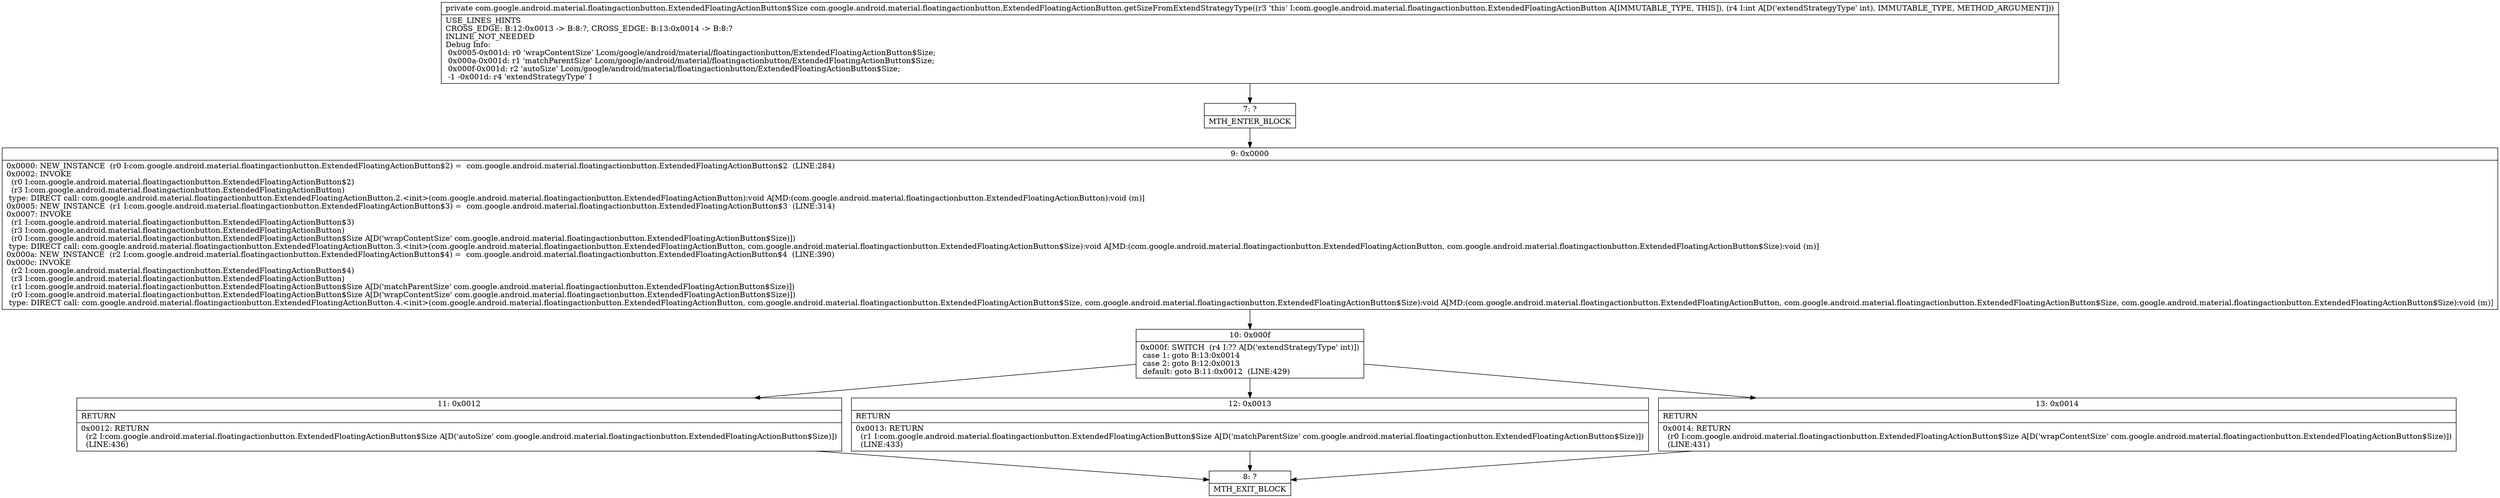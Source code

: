 digraph "CFG forcom.google.android.material.floatingactionbutton.ExtendedFloatingActionButton.getSizeFromExtendStrategyType(I)Lcom\/google\/android\/material\/floatingactionbutton\/ExtendedFloatingActionButton$Size;" {
Node_7 [shape=record,label="{7\:\ ?|MTH_ENTER_BLOCK\l}"];
Node_9 [shape=record,label="{9\:\ 0x0000|0x0000: NEW_INSTANCE  (r0 I:com.google.android.material.floatingactionbutton.ExtendedFloatingActionButton$2) =  com.google.android.material.floatingactionbutton.ExtendedFloatingActionButton$2  (LINE:284)\l0x0002: INVOKE  \l  (r0 I:com.google.android.material.floatingactionbutton.ExtendedFloatingActionButton$2)\l  (r3 I:com.google.android.material.floatingactionbutton.ExtendedFloatingActionButton)\l type: DIRECT call: com.google.android.material.floatingactionbutton.ExtendedFloatingActionButton.2.\<init\>(com.google.android.material.floatingactionbutton.ExtendedFloatingActionButton):void A[MD:(com.google.android.material.floatingactionbutton.ExtendedFloatingActionButton):void (m)]\l0x0005: NEW_INSTANCE  (r1 I:com.google.android.material.floatingactionbutton.ExtendedFloatingActionButton$3) =  com.google.android.material.floatingactionbutton.ExtendedFloatingActionButton$3  (LINE:314)\l0x0007: INVOKE  \l  (r1 I:com.google.android.material.floatingactionbutton.ExtendedFloatingActionButton$3)\l  (r3 I:com.google.android.material.floatingactionbutton.ExtendedFloatingActionButton)\l  (r0 I:com.google.android.material.floatingactionbutton.ExtendedFloatingActionButton$Size A[D('wrapContentSize' com.google.android.material.floatingactionbutton.ExtendedFloatingActionButton$Size)])\l type: DIRECT call: com.google.android.material.floatingactionbutton.ExtendedFloatingActionButton.3.\<init\>(com.google.android.material.floatingactionbutton.ExtendedFloatingActionButton, com.google.android.material.floatingactionbutton.ExtendedFloatingActionButton$Size):void A[MD:(com.google.android.material.floatingactionbutton.ExtendedFloatingActionButton, com.google.android.material.floatingactionbutton.ExtendedFloatingActionButton$Size):void (m)]\l0x000a: NEW_INSTANCE  (r2 I:com.google.android.material.floatingactionbutton.ExtendedFloatingActionButton$4) =  com.google.android.material.floatingactionbutton.ExtendedFloatingActionButton$4  (LINE:390)\l0x000c: INVOKE  \l  (r2 I:com.google.android.material.floatingactionbutton.ExtendedFloatingActionButton$4)\l  (r3 I:com.google.android.material.floatingactionbutton.ExtendedFloatingActionButton)\l  (r1 I:com.google.android.material.floatingactionbutton.ExtendedFloatingActionButton$Size A[D('matchParentSize' com.google.android.material.floatingactionbutton.ExtendedFloatingActionButton$Size)])\l  (r0 I:com.google.android.material.floatingactionbutton.ExtendedFloatingActionButton$Size A[D('wrapContentSize' com.google.android.material.floatingactionbutton.ExtendedFloatingActionButton$Size)])\l type: DIRECT call: com.google.android.material.floatingactionbutton.ExtendedFloatingActionButton.4.\<init\>(com.google.android.material.floatingactionbutton.ExtendedFloatingActionButton, com.google.android.material.floatingactionbutton.ExtendedFloatingActionButton$Size, com.google.android.material.floatingactionbutton.ExtendedFloatingActionButton$Size):void A[MD:(com.google.android.material.floatingactionbutton.ExtendedFloatingActionButton, com.google.android.material.floatingactionbutton.ExtendedFloatingActionButton$Size, com.google.android.material.floatingactionbutton.ExtendedFloatingActionButton$Size):void (m)]\l}"];
Node_10 [shape=record,label="{10\:\ 0x000f|0x000f: SWITCH  (r4 I:?? A[D('extendStrategyType' int)])\l case 1: goto B:13:0x0014\l case 2: goto B:12:0x0013\l default: goto B:11:0x0012  (LINE:429)\l}"];
Node_11 [shape=record,label="{11\:\ 0x0012|RETURN\l|0x0012: RETURN  \l  (r2 I:com.google.android.material.floatingactionbutton.ExtendedFloatingActionButton$Size A[D('autoSize' com.google.android.material.floatingactionbutton.ExtendedFloatingActionButton$Size)])\l  (LINE:436)\l}"];
Node_8 [shape=record,label="{8\:\ ?|MTH_EXIT_BLOCK\l}"];
Node_12 [shape=record,label="{12\:\ 0x0013|RETURN\l|0x0013: RETURN  \l  (r1 I:com.google.android.material.floatingactionbutton.ExtendedFloatingActionButton$Size A[D('matchParentSize' com.google.android.material.floatingactionbutton.ExtendedFloatingActionButton$Size)])\l  (LINE:433)\l}"];
Node_13 [shape=record,label="{13\:\ 0x0014|RETURN\l|0x0014: RETURN  \l  (r0 I:com.google.android.material.floatingactionbutton.ExtendedFloatingActionButton$Size A[D('wrapContentSize' com.google.android.material.floatingactionbutton.ExtendedFloatingActionButton$Size)])\l  (LINE:431)\l}"];
MethodNode[shape=record,label="{private com.google.android.material.floatingactionbutton.ExtendedFloatingActionButton$Size com.google.android.material.floatingactionbutton.ExtendedFloatingActionButton.getSizeFromExtendStrategyType((r3 'this' I:com.google.android.material.floatingactionbutton.ExtendedFloatingActionButton A[IMMUTABLE_TYPE, THIS]), (r4 I:int A[D('extendStrategyType' int), IMMUTABLE_TYPE, METHOD_ARGUMENT]))  | USE_LINES_HINTS\lCROSS_EDGE: B:12:0x0013 \-\> B:8:?, CROSS_EDGE: B:13:0x0014 \-\> B:8:?\lINLINE_NOT_NEEDED\lDebug Info:\l  0x0005\-0x001d: r0 'wrapContentSize' Lcom\/google\/android\/material\/floatingactionbutton\/ExtendedFloatingActionButton$Size;\l  0x000a\-0x001d: r1 'matchParentSize' Lcom\/google\/android\/material\/floatingactionbutton\/ExtendedFloatingActionButton$Size;\l  0x000f\-0x001d: r2 'autoSize' Lcom\/google\/android\/material\/floatingactionbutton\/ExtendedFloatingActionButton$Size;\l  \-1 \-0x001d: r4 'extendStrategyType' I\l}"];
MethodNode -> Node_7;Node_7 -> Node_9;
Node_9 -> Node_10;
Node_10 -> Node_11;
Node_10 -> Node_12;
Node_10 -> Node_13;
Node_11 -> Node_8;
Node_12 -> Node_8;
Node_13 -> Node_8;
}


